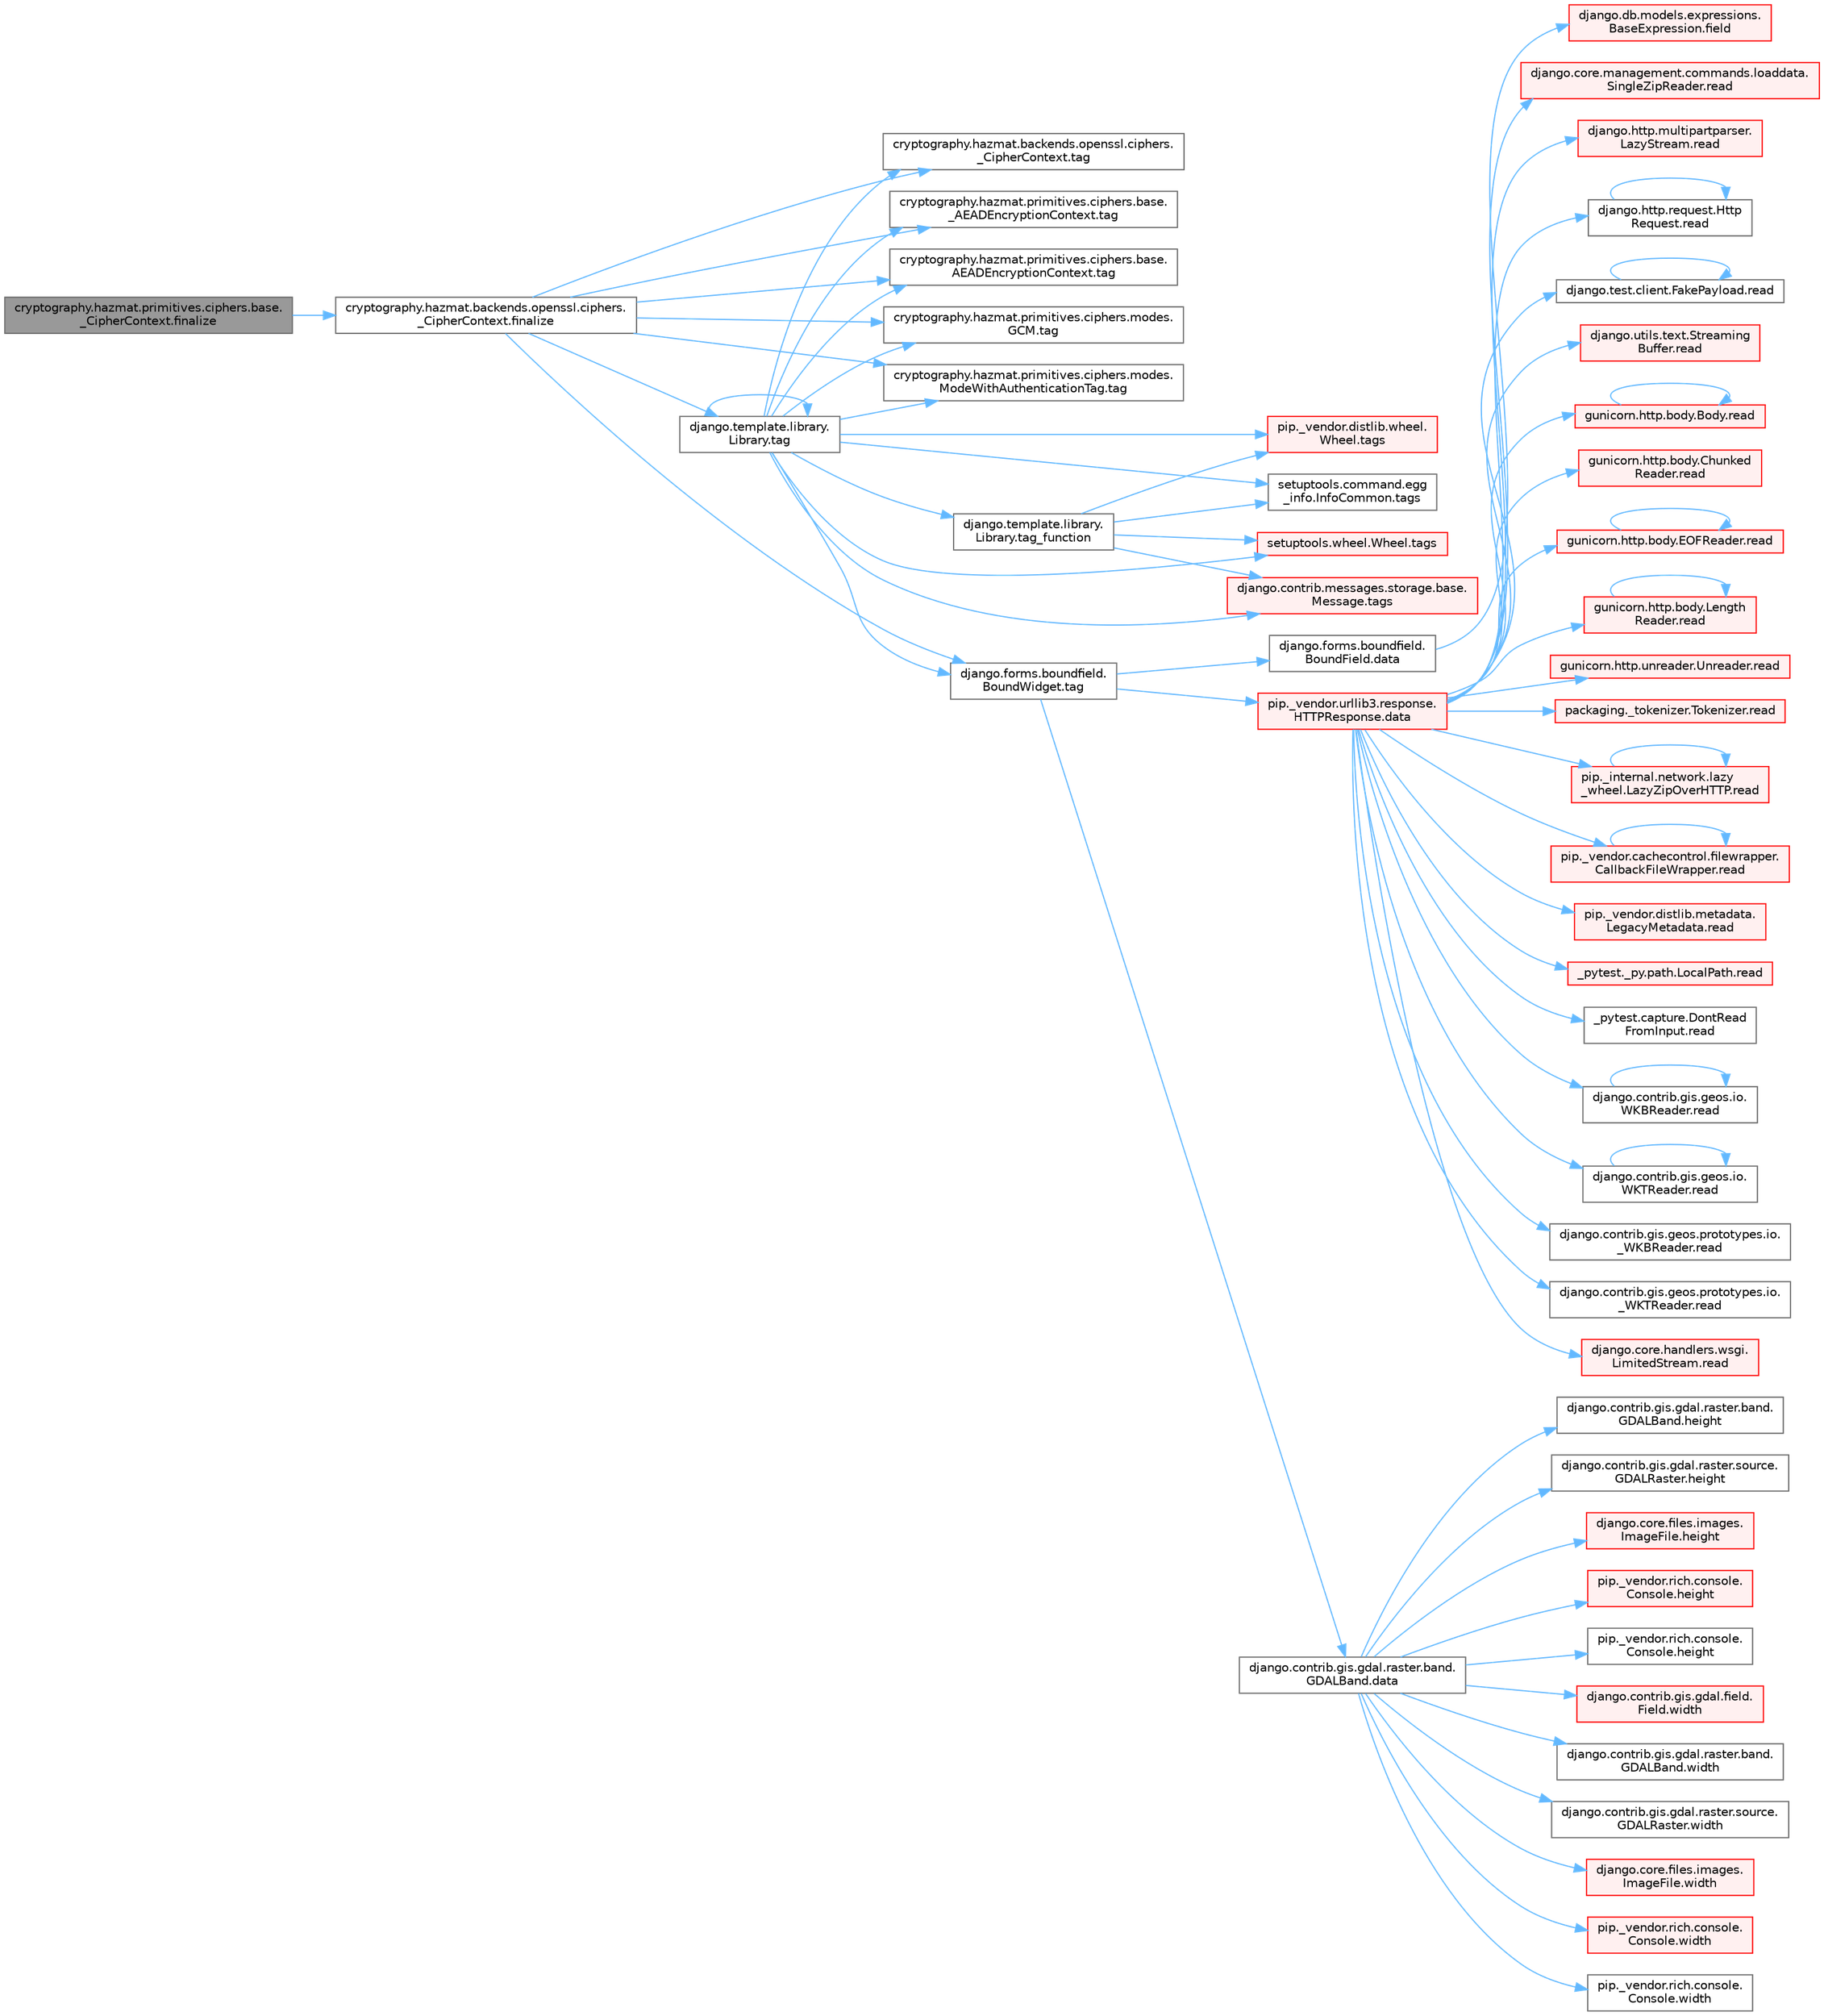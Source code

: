 digraph "cryptography.hazmat.primitives.ciphers.base._CipherContext.finalize"
{
 // LATEX_PDF_SIZE
  bgcolor="transparent";
  edge [fontname=Helvetica,fontsize=10,labelfontname=Helvetica,labelfontsize=10];
  node [fontname=Helvetica,fontsize=10,shape=box,height=0.2,width=0.4];
  rankdir="LR";
  Node1 [id="Node000001",label="cryptography.hazmat.primitives.ciphers.base.\l_CipherContext.finalize",height=0.2,width=0.4,color="gray40", fillcolor="grey60", style="filled", fontcolor="black",tooltip=" "];
  Node1 -> Node2 [id="edge1_Node000001_Node000002",color="steelblue1",style="solid",tooltip=" "];
  Node2 [id="Node000002",label="cryptography.hazmat.backends.openssl.ciphers.\l_CipherContext.finalize",height=0.2,width=0.4,color="grey40", fillcolor="white", style="filled",URL="$classcryptography_1_1hazmat_1_1backends_1_1openssl_1_1ciphers_1_1___cipher_context.html#a7b71812017c7a9c37f5b24b8d3188cb7",tooltip=" "];
  Node2 -> Node3 [id="edge2_Node000002_Node000003",color="steelblue1",style="solid",tooltip=" "];
  Node3 [id="Node000003",label="cryptography.hazmat.backends.openssl.ciphers.\l_CipherContext.tag",height=0.2,width=0.4,color="grey40", fillcolor="white", style="filled",URL="$classcryptography_1_1hazmat_1_1backends_1_1openssl_1_1ciphers_1_1___cipher_context.html#ae6dad4d606fc49eb4ddf4a291fed5ca2",tooltip=" "];
  Node2 -> Node4 [id="edge3_Node000002_Node000004",color="steelblue1",style="solid",tooltip=" "];
  Node4 [id="Node000004",label="cryptography.hazmat.primitives.ciphers.base.\l_AEADEncryptionContext.tag",height=0.2,width=0.4,color="grey40", fillcolor="white", style="filled",URL="$classcryptography_1_1hazmat_1_1primitives_1_1ciphers_1_1base_1_1___a_e_a_d_encryption_context.html#a3c27c639cc528b605d569b0ce5f3953f",tooltip=" "];
  Node2 -> Node5 [id="edge4_Node000002_Node000005",color="steelblue1",style="solid",tooltip=" "];
  Node5 [id="Node000005",label="cryptography.hazmat.primitives.ciphers.base.\lAEADEncryptionContext.tag",height=0.2,width=0.4,color="grey40", fillcolor="white", style="filled",URL="$classcryptography_1_1hazmat_1_1primitives_1_1ciphers_1_1base_1_1_a_e_a_d_encryption_context.html#adf3ea3ca6b24494f226b51d51e0fe507",tooltip=" "];
  Node2 -> Node6 [id="edge5_Node000002_Node000006",color="steelblue1",style="solid",tooltip=" "];
  Node6 [id="Node000006",label="cryptography.hazmat.primitives.ciphers.modes.\lGCM.tag",height=0.2,width=0.4,color="grey40", fillcolor="white", style="filled",URL="$classcryptography_1_1hazmat_1_1primitives_1_1ciphers_1_1modes_1_1_g_c_m.html#addf5369d4d757745281f5574f29ca725",tooltip=" "];
  Node2 -> Node7 [id="edge6_Node000002_Node000007",color="steelblue1",style="solid",tooltip=" "];
  Node7 [id="Node000007",label="cryptography.hazmat.primitives.ciphers.modes.\lModeWithAuthenticationTag.tag",height=0.2,width=0.4,color="grey40", fillcolor="white", style="filled",URL="$classcryptography_1_1hazmat_1_1primitives_1_1ciphers_1_1modes_1_1_mode_with_authentication_tag.html#a184ce751a28aa441d024b73667d272a7",tooltip=" "];
  Node2 -> Node8 [id="edge7_Node000002_Node000008",color="steelblue1",style="solid",tooltip=" "];
  Node8 [id="Node000008",label="django.forms.boundfield.\lBoundWidget.tag",height=0.2,width=0.4,color="grey40", fillcolor="white", style="filled",URL="$classdjango_1_1forms_1_1boundfield_1_1_bound_widget.html#a5708b6f8ee83789573ced60a2879e19d",tooltip=" "];
  Node8 -> Node9 [id="edge8_Node000008_Node000009",color="steelblue1",style="solid",tooltip=" "];
  Node9 [id="Node000009",label="django.contrib.gis.gdal.raster.band.\lGDALBand.data",height=0.2,width=0.4,color="grey40", fillcolor="white", style="filled",URL="$classdjango_1_1contrib_1_1gis_1_1gdal_1_1raster_1_1band_1_1_g_d_a_l_band.html#a5d37dc4c4d5a50a21b75460e75f9ee4d",tooltip=" "];
  Node9 -> Node10 [id="edge9_Node000009_Node000010",color="steelblue1",style="solid",tooltip=" "];
  Node10 [id="Node000010",label="django.contrib.gis.gdal.raster.band.\lGDALBand.height",height=0.2,width=0.4,color="grey40", fillcolor="white", style="filled",URL="$classdjango_1_1contrib_1_1gis_1_1gdal_1_1raster_1_1band_1_1_g_d_a_l_band.html#a7bea10d663b16684316ee8a95120ed62",tooltip=" "];
  Node9 -> Node11 [id="edge10_Node000009_Node000011",color="steelblue1",style="solid",tooltip=" "];
  Node11 [id="Node000011",label="django.contrib.gis.gdal.raster.source.\lGDALRaster.height",height=0.2,width=0.4,color="grey40", fillcolor="white", style="filled",URL="$classdjango_1_1contrib_1_1gis_1_1gdal_1_1raster_1_1source_1_1_g_d_a_l_raster.html#a5a893c132270fb65d330a59510a6bff0",tooltip=" "];
  Node9 -> Node12 [id="edge11_Node000009_Node000012",color="steelblue1",style="solid",tooltip=" "];
  Node12 [id="Node000012",label="django.core.files.images.\lImageFile.height",height=0.2,width=0.4,color="red", fillcolor="#FFF0F0", style="filled",URL="$classdjango_1_1core_1_1files_1_1images_1_1_image_file.html#ad4617c14c2a4ffe0b677cd7c1579bd20",tooltip=" "];
  Node9 -> Node4531 [id="edge12_Node000009_Node004531",color="steelblue1",style="solid",tooltip=" "];
  Node4531 [id="Node004531",label="pip._vendor.rich.console.\lConsole.height",height=0.2,width=0.4,color="red", fillcolor="#FFF0F0", style="filled",URL="$classpip_1_1__vendor_1_1rich_1_1console_1_1_console.html#adf55ca44bd09a7285363cdfd2a411a53",tooltip=" "];
  Node9 -> Node4532 [id="edge13_Node000009_Node004532",color="steelblue1",style="solid",tooltip=" "];
  Node4532 [id="Node004532",label="pip._vendor.rich.console.\lConsole.height",height=0.2,width=0.4,color="grey40", fillcolor="white", style="filled",URL="$classpip_1_1__vendor_1_1rich_1_1console_1_1_console.html#ab53d9f9fda0d620f747ea404220d1e89",tooltip=" "];
  Node9 -> Node1839 [id="edge14_Node000009_Node001839",color="steelblue1",style="solid",tooltip=" "];
  Node1839 [id="Node001839",label="django.contrib.gis.gdal.field.\lField.width",height=0.2,width=0.4,color="red", fillcolor="#FFF0F0", style="filled",URL="$classdjango_1_1contrib_1_1gis_1_1gdal_1_1field_1_1_field.html#a9d43a623b937f633a9e6dca9323f5fa7",tooltip=" "];
  Node9 -> Node1840 [id="edge15_Node000009_Node001840",color="steelblue1",style="solid",tooltip=" "];
  Node1840 [id="Node001840",label="django.contrib.gis.gdal.raster.band.\lGDALBand.width",height=0.2,width=0.4,color="grey40", fillcolor="white", style="filled",URL="$classdjango_1_1contrib_1_1gis_1_1gdal_1_1raster_1_1band_1_1_g_d_a_l_band.html#a407780888708f2bb99b4d298eb6d8062",tooltip=" "];
  Node9 -> Node1841 [id="edge16_Node000009_Node001841",color="steelblue1",style="solid",tooltip=" "];
  Node1841 [id="Node001841",label="django.contrib.gis.gdal.raster.source.\lGDALRaster.width",height=0.2,width=0.4,color="grey40", fillcolor="white", style="filled",URL="$classdjango_1_1contrib_1_1gis_1_1gdal_1_1raster_1_1source_1_1_g_d_a_l_raster.html#a58442e42bce5bcabb54fab7a2e636bc2",tooltip=" "];
  Node9 -> Node1842 [id="edge17_Node000009_Node001842",color="steelblue1",style="solid",tooltip=" "];
  Node1842 [id="Node001842",label="django.core.files.images.\lImageFile.width",height=0.2,width=0.4,color="red", fillcolor="#FFF0F0", style="filled",URL="$classdjango_1_1core_1_1files_1_1images_1_1_image_file.html#a3a50a37ab3f2d7395c892a262ecb49bc",tooltip=" "];
  Node9 -> Node1843 [id="edge18_Node000009_Node001843",color="steelblue1",style="solid",tooltip=" "];
  Node1843 [id="Node001843",label="pip._vendor.rich.console.\lConsole.width",height=0.2,width=0.4,color="red", fillcolor="#FFF0F0", style="filled",URL="$classpip_1_1__vendor_1_1rich_1_1console_1_1_console.html#a3163e1b4e2842bc355d0f5c3100ecc08",tooltip=" "];
  Node9 -> Node1844 [id="edge19_Node000009_Node001844",color="steelblue1",style="solid",tooltip=" "];
  Node1844 [id="Node001844",label="pip._vendor.rich.console.\lConsole.width",height=0.2,width=0.4,color="grey40", fillcolor="white", style="filled",URL="$classpip_1_1__vendor_1_1rich_1_1console_1_1_console.html#aa2ba8c5fa1dd224794b0ac2acd384863",tooltip=" "];
  Node8 -> Node264 [id="edge20_Node000008_Node000264",color="steelblue1",style="solid",tooltip=" "];
  Node264 [id="Node000264",label="django.forms.boundfield.\lBoundField.data",height=0.2,width=0.4,color="grey40", fillcolor="white", style="filled",URL="$classdjango_1_1forms_1_1boundfield_1_1_bound_field.html#ad38e19a5099c352218e82322f47b020c",tooltip=" "];
  Node264 -> Node113 [id="edge21_Node000264_Node000113",color="steelblue1",style="solid",tooltip=" "];
  Node113 [id="Node000113",label="django.db.models.expressions.\lBaseExpression.field",height=0.2,width=0.4,color="red", fillcolor="#FFF0F0", style="filled",URL="$classdjango_1_1db_1_1models_1_1expressions_1_1_base_expression.html#a70aeb35391ada82c2e9f02b1c3ac150c",tooltip=" "];
  Node8 -> Node265 [id="edge22_Node000008_Node000265",color="steelblue1",style="solid",tooltip=" "];
  Node265 [id="Node000265",label="pip._vendor.urllib3.response.\lHTTPResponse.data",height=0.2,width=0.4,color="red", fillcolor="#FFF0F0", style="filled",URL="$classpip_1_1__vendor_1_1urllib3_1_1response_1_1_h_t_t_p_response.html#abf3c538704803faf453331b0031f3bdd",tooltip=" "];
  Node265 -> Node52 [id="edge23_Node000265_Node000052",color="steelblue1",style="solid",tooltip=" "];
  Node52 [id="Node000052",label="_pytest._py.path.LocalPath.read",height=0.2,width=0.4,color="red", fillcolor="#FFF0F0", style="filled",URL="$class__pytest_1_1__py_1_1path_1_1_local_path.html#a8640b65f715ce8a258379deb78a68fd8",tooltip=" "];
  Node265 -> Node266 [id="edge24_Node000265_Node000266",color="steelblue1",style="solid",tooltip=" "];
  Node266 [id="Node000266",label="_pytest.capture.DontRead\lFromInput.read",height=0.2,width=0.4,color="grey40", fillcolor="white", style="filled",URL="$class__pytest_1_1capture_1_1_dont_read_from_input.html#abe84d6d5626bed2fa4f52408d2b95d3f",tooltip=" "];
  Node265 -> Node267 [id="edge25_Node000265_Node000267",color="steelblue1",style="solid",tooltip=" "];
  Node267 [id="Node000267",label="django.contrib.gis.geos.io.\lWKBReader.read",height=0.2,width=0.4,color="grey40", fillcolor="white", style="filled",URL="$classdjango_1_1contrib_1_1gis_1_1geos_1_1io_1_1_w_k_b_reader.html#a690153c2f609f20814011beceded4ce6",tooltip=" "];
  Node267 -> Node267 [id="edge26_Node000267_Node000267",color="steelblue1",style="solid",tooltip=" "];
  Node265 -> Node268 [id="edge27_Node000265_Node000268",color="steelblue1",style="solid",tooltip=" "];
  Node268 [id="Node000268",label="django.contrib.gis.geos.io.\lWKTReader.read",height=0.2,width=0.4,color="grey40", fillcolor="white", style="filled",URL="$classdjango_1_1contrib_1_1gis_1_1geos_1_1io_1_1_w_k_t_reader.html#af8cdf42c9388b4ca18b86af2cd174dd0",tooltip=" "];
  Node268 -> Node268 [id="edge28_Node000268_Node000268",color="steelblue1",style="solid",tooltip=" "];
  Node265 -> Node269 [id="edge29_Node000265_Node000269",color="steelblue1",style="solid",tooltip=" "];
  Node269 [id="Node000269",label="django.contrib.gis.geos.prototypes.io.\l_WKBReader.read",height=0.2,width=0.4,color="grey40", fillcolor="white", style="filled",URL="$classdjango_1_1contrib_1_1gis_1_1geos_1_1prototypes_1_1io_1_1___w_k_b_reader.html#a71e78ed5a74b998533ef3801723a5827",tooltip=" "];
  Node265 -> Node270 [id="edge30_Node000265_Node000270",color="steelblue1",style="solid",tooltip=" "];
  Node270 [id="Node000270",label="django.contrib.gis.geos.prototypes.io.\l_WKTReader.read",height=0.2,width=0.4,color="grey40", fillcolor="white", style="filled",URL="$classdjango_1_1contrib_1_1gis_1_1geos_1_1prototypes_1_1io_1_1___w_k_t_reader.html#a97b2007978d99bec56d1bbf4091dd46a",tooltip=" "];
  Node265 -> Node271 [id="edge31_Node000265_Node000271",color="steelblue1",style="solid",tooltip=" "];
  Node271 [id="Node000271",label="django.core.handlers.wsgi.\lLimitedStream.read",height=0.2,width=0.4,color="red", fillcolor="#FFF0F0", style="filled",URL="$classdjango_1_1core_1_1handlers_1_1wsgi_1_1_limited_stream.html#a01766186550a2bafd2a0c0cac1117797",tooltip=" "];
  Node265 -> Node275 [id="edge32_Node000265_Node000275",color="steelblue1",style="solid",tooltip=" "];
  Node275 [id="Node000275",label="django.core.management.commands.loaddata.\lSingleZipReader.read",height=0.2,width=0.4,color="red", fillcolor="#FFF0F0", style="filled",URL="$classdjango_1_1core_1_1management_1_1commands_1_1loaddata_1_1_single_zip_reader.html#a6c6512afb638e535f6d9973329238ec1",tooltip=" "];
  Node265 -> Node280 [id="edge33_Node000265_Node000280",color="steelblue1",style="solid",tooltip=" "];
  Node280 [id="Node000280",label="django.http.multipartparser.\lLazyStream.read",height=0.2,width=0.4,color="red", fillcolor="#FFF0F0", style="filled",URL="$classdjango_1_1http_1_1multipartparser_1_1_lazy_stream.html#af5553676fbef507453fe16dbce30f2d6",tooltip=" "];
  Node265 -> Node283 [id="edge34_Node000265_Node000283",color="steelblue1",style="solid",tooltip=" "];
  Node283 [id="Node000283",label="django.http.request.Http\lRequest.read",height=0.2,width=0.4,color="grey40", fillcolor="white", style="filled",URL="$classdjango_1_1http_1_1request_1_1_http_request.html#a7b5205e754042f5dc1400c5f6884da05",tooltip=" "];
  Node283 -> Node283 [id="edge35_Node000283_Node000283",color="steelblue1",style="solid",tooltip=" "];
  Node265 -> Node284 [id="edge36_Node000265_Node000284",color="steelblue1",style="solid",tooltip=" "];
  Node284 [id="Node000284",label="django.test.client.FakePayload.read",height=0.2,width=0.4,color="grey40", fillcolor="white", style="filled",URL="$classdjango_1_1test_1_1client_1_1_fake_payload.html#a4968728a37f7ecfa436f7156923f32fc",tooltip=" "];
  Node284 -> Node284 [id="edge37_Node000284_Node000284",color="steelblue1",style="solid",tooltip=" "];
  Node265 -> Node285 [id="edge38_Node000265_Node000285",color="steelblue1",style="solid",tooltip=" "];
  Node285 [id="Node000285",label="django.utils.text.Streaming\lBuffer.read",height=0.2,width=0.4,color="red", fillcolor="#FFF0F0", style="filled",URL="$classdjango_1_1utils_1_1text_1_1_streaming_buffer.html#a0d8c76cbb45b290915e65a79dabe0d7b",tooltip=" "];
  Node265 -> Node322 [id="edge39_Node000265_Node000322",color="steelblue1",style="solid",tooltip=" "];
  Node322 [id="Node000322",label="gunicorn.http.body.Body.read",height=0.2,width=0.4,color="red", fillcolor="#FFF0F0", style="filled",URL="$classgunicorn_1_1http_1_1body_1_1_body.html#a26fa33ab9da80d4da60638f902d8bbd8",tooltip=" "];
  Node322 -> Node322 [id="edge40_Node000322_Node000322",color="steelblue1",style="solid",tooltip=" "];
  Node265 -> Node325 [id="edge41_Node000265_Node000325",color="steelblue1",style="solid",tooltip=" "];
  Node325 [id="Node000325",label="gunicorn.http.body.Chunked\lReader.read",height=0.2,width=0.4,color="red", fillcolor="#FFF0F0", style="filled",URL="$classgunicorn_1_1http_1_1body_1_1_chunked_reader.html#aa291cdee58cf19e63d92914442ab2d7e",tooltip=" "];
  Node265 -> Node331 [id="edge42_Node000265_Node000331",color="steelblue1",style="solid",tooltip=" "];
  Node331 [id="Node000331",label="gunicorn.http.body.EOFReader.read",height=0.2,width=0.4,color="red", fillcolor="#FFF0F0", style="filled",URL="$classgunicorn_1_1http_1_1body_1_1_e_o_f_reader.html#a6ae0aab25c53911d59fcbb87c1dfa602",tooltip=" "];
  Node331 -> Node331 [id="edge43_Node000331_Node000331",color="steelblue1",style="solid",tooltip=" "];
  Node265 -> Node334 [id="edge44_Node000265_Node000334",color="steelblue1",style="solid",tooltip=" "];
  Node334 [id="Node000334",label="gunicorn.http.body.Length\lReader.read",height=0.2,width=0.4,color="red", fillcolor="#FFF0F0", style="filled",URL="$classgunicorn_1_1http_1_1body_1_1_length_reader.html#a78c9415492b01b7b1553a481fe9aef7e",tooltip=" "];
  Node334 -> Node334 [id="edge45_Node000334_Node000334",color="steelblue1",style="solid",tooltip=" "];
  Node265 -> Node336 [id="edge46_Node000265_Node000336",color="steelblue1",style="solid",tooltip=" "];
  Node336 [id="Node000336",label="gunicorn.http.unreader.Unreader.read",height=0.2,width=0.4,color="red", fillcolor="#FFF0F0", style="filled",URL="$classgunicorn_1_1http_1_1unreader_1_1_unreader.html#a4d05a3b72ffb1dd09d3e4b3dd1d1e44c",tooltip=" "];
  Node265 -> Node4297 [id="edge47_Node000265_Node004297",color="steelblue1",style="solid",tooltip=" "];
  Node4297 [id="Node004297",label="packaging._tokenizer.Tokenizer.read",height=0.2,width=0.4,color="red", fillcolor="#FFF0F0", style="filled",URL="$classpackaging_1_1__tokenizer_1_1_tokenizer.html#a0338e1186dd1574082f047fdff9b3b2d",tooltip=" "];
  Node265 -> Node4298 [id="edge48_Node000265_Node004298",color="steelblue1",style="solid",tooltip=" "];
  Node4298 [id="Node004298",label="pip._internal.network.lazy\l_wheel.LazyZipOverHTTP.read",height=0.2,width=0.4,color="red", fillcolor="#FFF0F0", style="filled",URL="$classpip_1_1__internal_1_1network_1_1lazy__wheel_1_1_lazy_zip_over_h_t_t_p.html#adb8837e292941df2568b4de4082ecf19",tooltip=" "];
  Node4298 -> Node4298 [id="edge49_Node004298_Node004298",color="steelblue1",style="solid",tooltip=" "];
  Node265 -> Node4312 [id="edge50_Node000265_Node004312",color="steelblue1",style="solid",tooltip=" "];
  Node4312 [id="Node004312",label="pip._vendor.cachecontrol.filewrapper.\lCallbackFileWrapper.read",height=0.2,width=0.4,color="red", fillcolor="#FFF0F0", style="filled",URL="$classpip_1_1__vendor_1_1cachecontrol_1_1filewrapper_1_1_callback_file_wrapper.html#afceb112c071f7b24b9db274a61213b68",tooltip=" "];
  Node4312 -> Node4312 [id="edge51_Node004312_Node004312",color="steelblue1",style="solid",tooltip=" "];
  Node265 -> Node4314 [id="edge52_Node000265_Node004314",color="steelblue1",style="solid",tooltip=" "];
  Node4314 [id="Node004314",label="pip._vendor.distlib.metadata.\lLegacyMetadata.read",height=0.2,width=0.4,color="red", fillcolor="#FFF0F0", style="filled",URL="$classpip_1_1__vendor_1_1distlib_1_1metadata_1_1_legacy_metadata.html#a5473003d19554803bc6f7f4af863060f",tooltip=" "];
  Node2 -> Node4533 [id="edge53_Node000002_Node004533",color="steelblue1",style="solid",tooltip=" "];
  Node4533 [id="Node004533",label="django.template.library.\lLibrary.tag",height=0.2,width=0.4,color="grey40", fillcolor="white", style="filled",URL="$classdjango_1_1template_1_1library_1_1_library.html#a3a42e8a0a94b6f4b0949819bfbdfcb3d",tooltip=" "];
  Node4533 -> Node3 [id="edge54_Node004533_Node000003",color="steelblue1",style="solid",tooltip=" "];
  Node4533 -> Node4 [id="edge55_Node004533_Node000004",color="steelblue1",style="solid",tooltip=" "];
  Node4533 -> Node5 [id="edge56_Node004533_Node000005",color="steelblue1",style="solid",tooltip=" "];
  Node4533 -> Node6 [id="edge57_Node004533_Node000006",color="steelblue1",style="solid",tooltip=" "];
  Node4533 -> Node7 [id="edge58_Node004533_Node000007",color="steelblue1",style="solid",tooltip=" "];
  Node4533 -> Node8 [id="edge59_Node004533_Node000008",color="steelblue1",style="solid",tooltip=" "];
  Node4533 -> Node4533 [id="edge60_Node004533_Node004533",color="steelblue1",style="solid",tooltip=" "];
  Node4533 -> Node4534 [id="edge61_Node004533_Node004534",color="steelblue1",style="solid",tooltip=" "];
  Node4534 [id="Node004534",label="django.template.library.\lLibrary.tag_function",height=0.2,width=0.4,color="grey40", fillcolor="white", style="filled",URL="$classdjango_1_1template_1_1library_1_1_library.html#aacbd68c7da45960b97517adcdb9c302a",tooltip=" "];
  Node4534 -> Node2256 [id="edge62_Node004534_Node002256",color="steelblue1",style="solid",tooltip=" "];
  Node2256 [id="Node002256",label="django.contrib.messages.storage.base.\lMessage.tags",height=0.2,width=0.4,color="red", fillcolor="#FFF0F0", style="filled",URL="$classdjango_1_1contrib_1_1messages_1_1storage_1_1base_1_1_message.html#af933787f8f0cca5054dd7b532447206a",tooltip=" "];
  Node4534 -> Node2258 [id="edge63_Node004534_Node002258",color="steelblue1",style="solid",tooltip=" "];
  Node2258 [id="Node002258",label="pip._vendor.distlib.wheel.\lWheel.tags",height=0.2,width=0.4,color="red", fillcolor="#FFF0F0", style="filled",URL="$classpip_1_1__vendor_1_1distlib_1_1wheel_1_1_wheel.html#a02379d49449585f1a788b45d27669310",tooltip=" "];
  Node4534 -> Node2259 [id="edge64_Node004534_Node002259",color="steelblue1",style="solid",tooltip=" "];
  Node2259 [id="Node002259",label="setuptools.command.egg\l_info.InfoCommon.tags",height=0.2,width=0.4,color="grey40", fillcolor="white", style="filled",URL="$classsetuptools_1_1command_1_1egg__info_1_1_info_common.html#abcca8a931d337f78da86f87c4b01daee",tooltip=" "];
  Node4534 -> Node2260 [id="edge65_Node004534_Node002260",color="steelblue1",style="solid",tooltip=" "];
  Node2260 [id="Node002260",label="setuptools.wheel.Wheel.tags",height=0.2,width=0.4,color="red", fillcolor="#FFF0F0", style="filled",URL="$classsetuptools_1_1wheel_1_1_wheel.html#a6c0d21cd61fcffbc4e7627d178f2d824",tooltip=" "];
  Node4533 -> Node2256 [id="edge66_Node004533_Node002256",color="steelblue1",style="solid",tooltip=" "];
  Node4533 -> Node2258 [id="edge67_Node004533_Node002258",color="steelblue1",style="solid",tooltip=" "];
  Node4533 -> Node2259 [id="edge68_Node004533_Node002259",color="steelblue1",style="solid",tooltip=" "];
  Node4533 -> Node2260 [id="edge69_Node004533_Node002260",color="steelblue1",style="solid",tooltip=" "];
}
